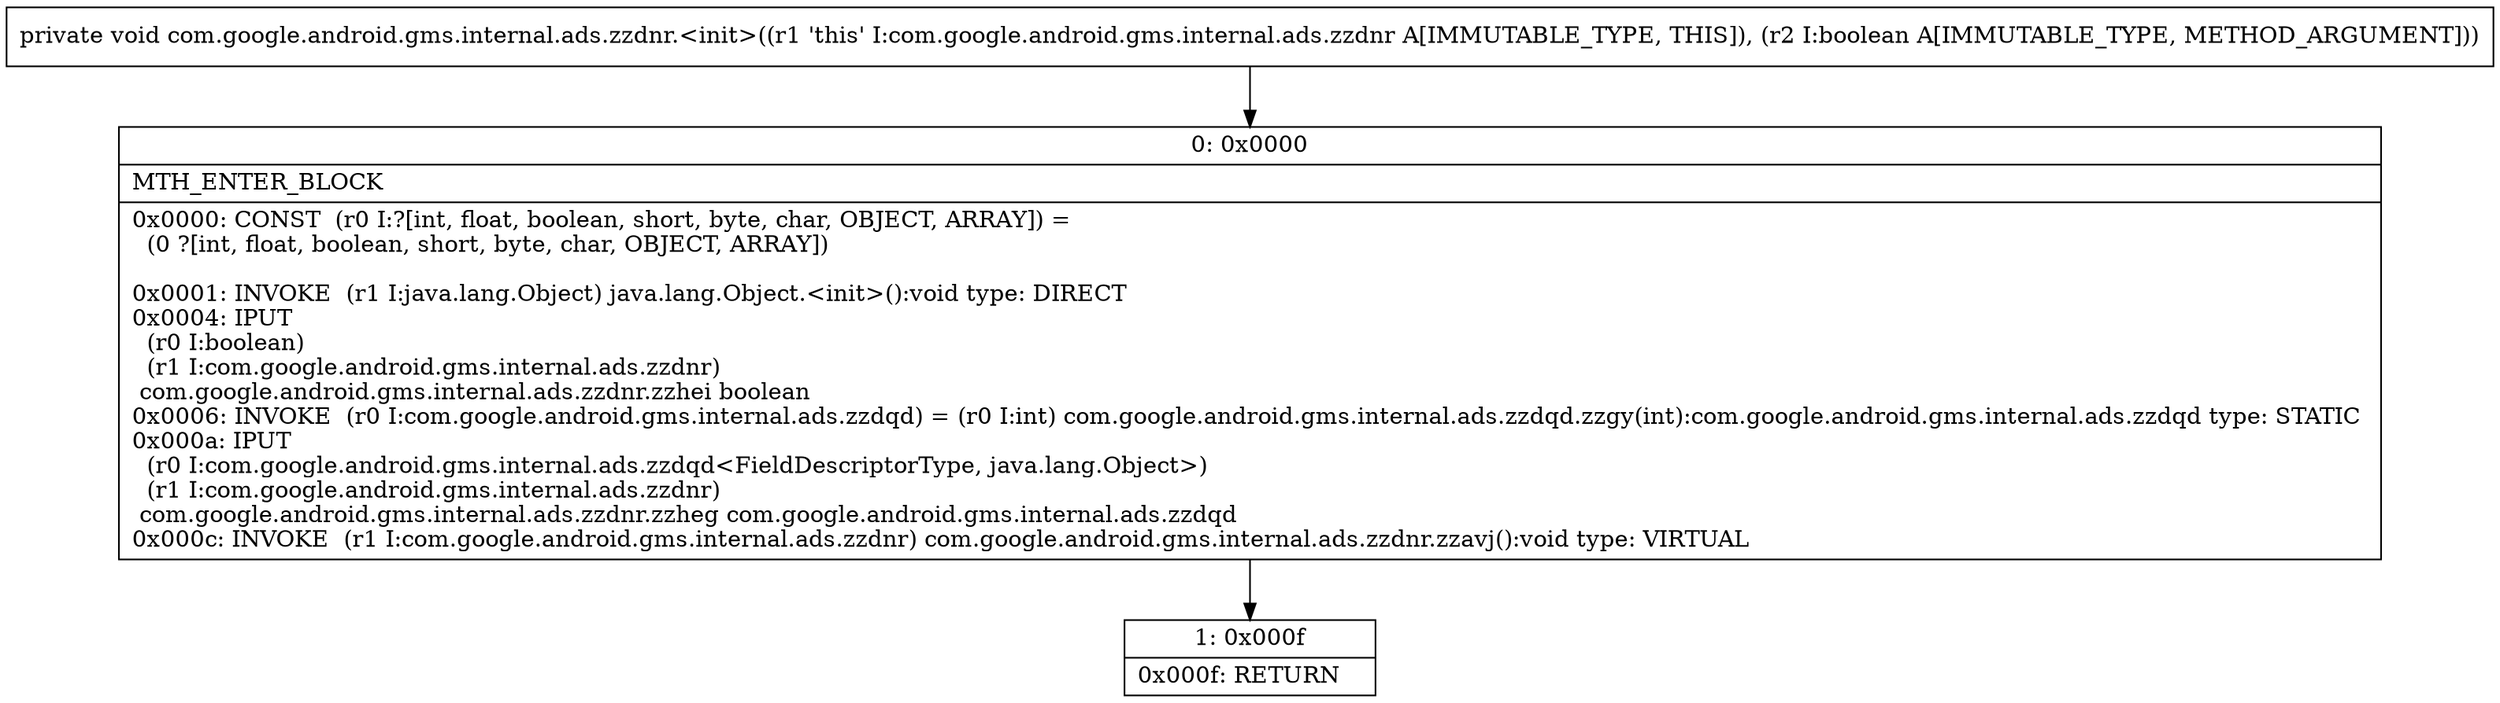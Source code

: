 digraph "CFG forcom.google.android.gms.internal.ads.zzdnr.\<init\>(Z)V" {
Node_0 [shape=record,label="{0\:\ 0x0000|MTH_ENTER_BLOCK\l|0x0000: CONST  (r0 I:?[int, float, boolean, short, byte, char, OBJECT, ARRAY]) = \l  (0 ?[int, float, boolean, short, byte, char, OBJECT, ARRAY])\l \l0x0001: INVOKE  (r1 I:java.lang.Object) java.lang.Object.\<init\>():void type: DIRECT \l0x0004: IPUT  \l  (r0 I:boolean)\l  (r1 I:com.google.android.gms.internal.ads.zzdnr)\l com.google.android.gms.internal.ads.zzdnr.zzhei boolean \l0x0006: INVOKE  (r0 I:com.google.android.gms.internal.ads.zzdqd) = (r0 I:int) com.google.android.gms.internal.ads.zzdqd.zzgy(int):com.google.android.gms.internal.ads.zzdqd type: STATIC \l0x000a: IPUT  \l  (r0 I:com.google.android.gms.internal.ads.zzdqd\<FieldDescriptorType, java.lang.Object\>)\l  (r1 I:com.google.android.gms.internal.ads.zzdnr)\l com.google.android.gms.internal.ads.zzdnr.zzheg com.google.android.gms.internal.ads.zzdqd \l0x000c: INVOKE  (r1 I:com.google.android.gms.internal.ads.zzdnr) com.google.android.gms.internal.ads.zzdnr.zzavj():void type: VIRTUAL \l}"];
Node_1 [shape=record,label="{1\:\ 0x000f|0x000f: RETURN   \l}"];
MethodNode[shape=record,label="{private void com.google.android.gms.internal.ads.zzdnr.\<init\>((r1 'this' I:com.google.android.gms.internal.ads.zzdnr A[IMMUTABLE_TYPE, THIS]), (r2 I:boolean A[IMMUTABLE_TYPE, METHOD_ARGUMENT])) }"];
MethodNode -> Node_0;
Node_0 -> Node_1;
}

